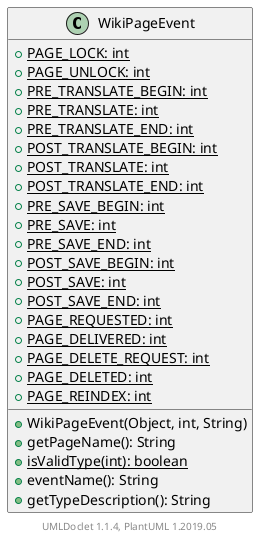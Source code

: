 @startuml

    class WikiPageEvent [[WikiPageEvent.html]] {
        {static} +PAGE_LOCK: int
        {static} +PAGE_UNLOCK: int
        {static} +PRE_TRANSLATE_BEGIN: int
        {static} +PRE_TRANSLATE: int
        {static} +PRE_TRANSLATE_END: int
        {static} +POST_TRANSLATE_BEGIN: int
        {static} +POST_TRANSLATE: int
        {static} +POST_TRANSLATE_END: int
        {static} +PRE_SAVE_BEGIN: int
        {static} +PRE_SAVE: int
        {static} +PRE_SAVE_END: int
        {static} +POST_SAVE_BEGIN: int
        {static} +POST_SAVE: int
        {static} +POST_SAVE_END: int
        {static} +PAGE_REQUESTED: int
        {static} +PAGE_DELIVERED: int
        {static} +PAGE_DELETE_REQUEST: int
        {static} +PAGE_DELETED: int
        {static} +PAGE_REINDEX: int
        +WikiPageEvent(Object, int, String)
        +getPageName(): String
        {static} +isValidType(int): boolean
        +eventName(): String
        +getTypeDescription(): String
    }


    center footer UMLDoclet 1.1.4, PlantUML 1.2019.05
@enduml
